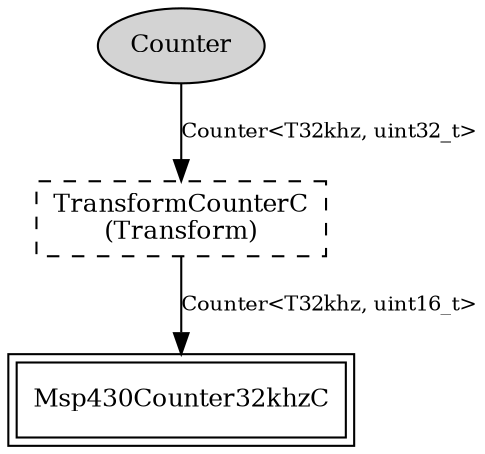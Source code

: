 digraph "tos.chips.msp430.timer.Counter32khz32C" {
  n0x40af2c48 [shape=ellipse, style=filled, label="Counter", fontsize=12];
  "Counter32khz32C.Transform" [fontsize=12, shape=box, style=dashed, label="TransformCounterC\n(Transform)", URL="../chtml/tos.lib.timer.TransformCounterC.html"];
  "Counter32khz32C.Transform" [fontsize=12, shape=box, style=dashed, label="TransformCounterC\n(Transform)", URL="../chtml/tos.lib.timer.TransformCounterC.html"];
  "Msp430Counter32khzC" [fontsize=12, shape=box,peripheries=2, URL="../chtml/tos.chips.msp430.timer.Msp430Counter32khzC.html"];
  "n0x40af2c48" -> "Counter32khz32C.Transform" [label="Counter<T32khz, uint32_t>", URL="../ihtml/tos.lib.timer.Counter.html", fontsize=10];
  "Counter32khz32C.Transform" -> "Msp430Counter32khzC" [label="Counter<T32khz, uint16_t>", URL="../ihtml/tos.lib.timer.Counter.html", fontsize=10];
}
